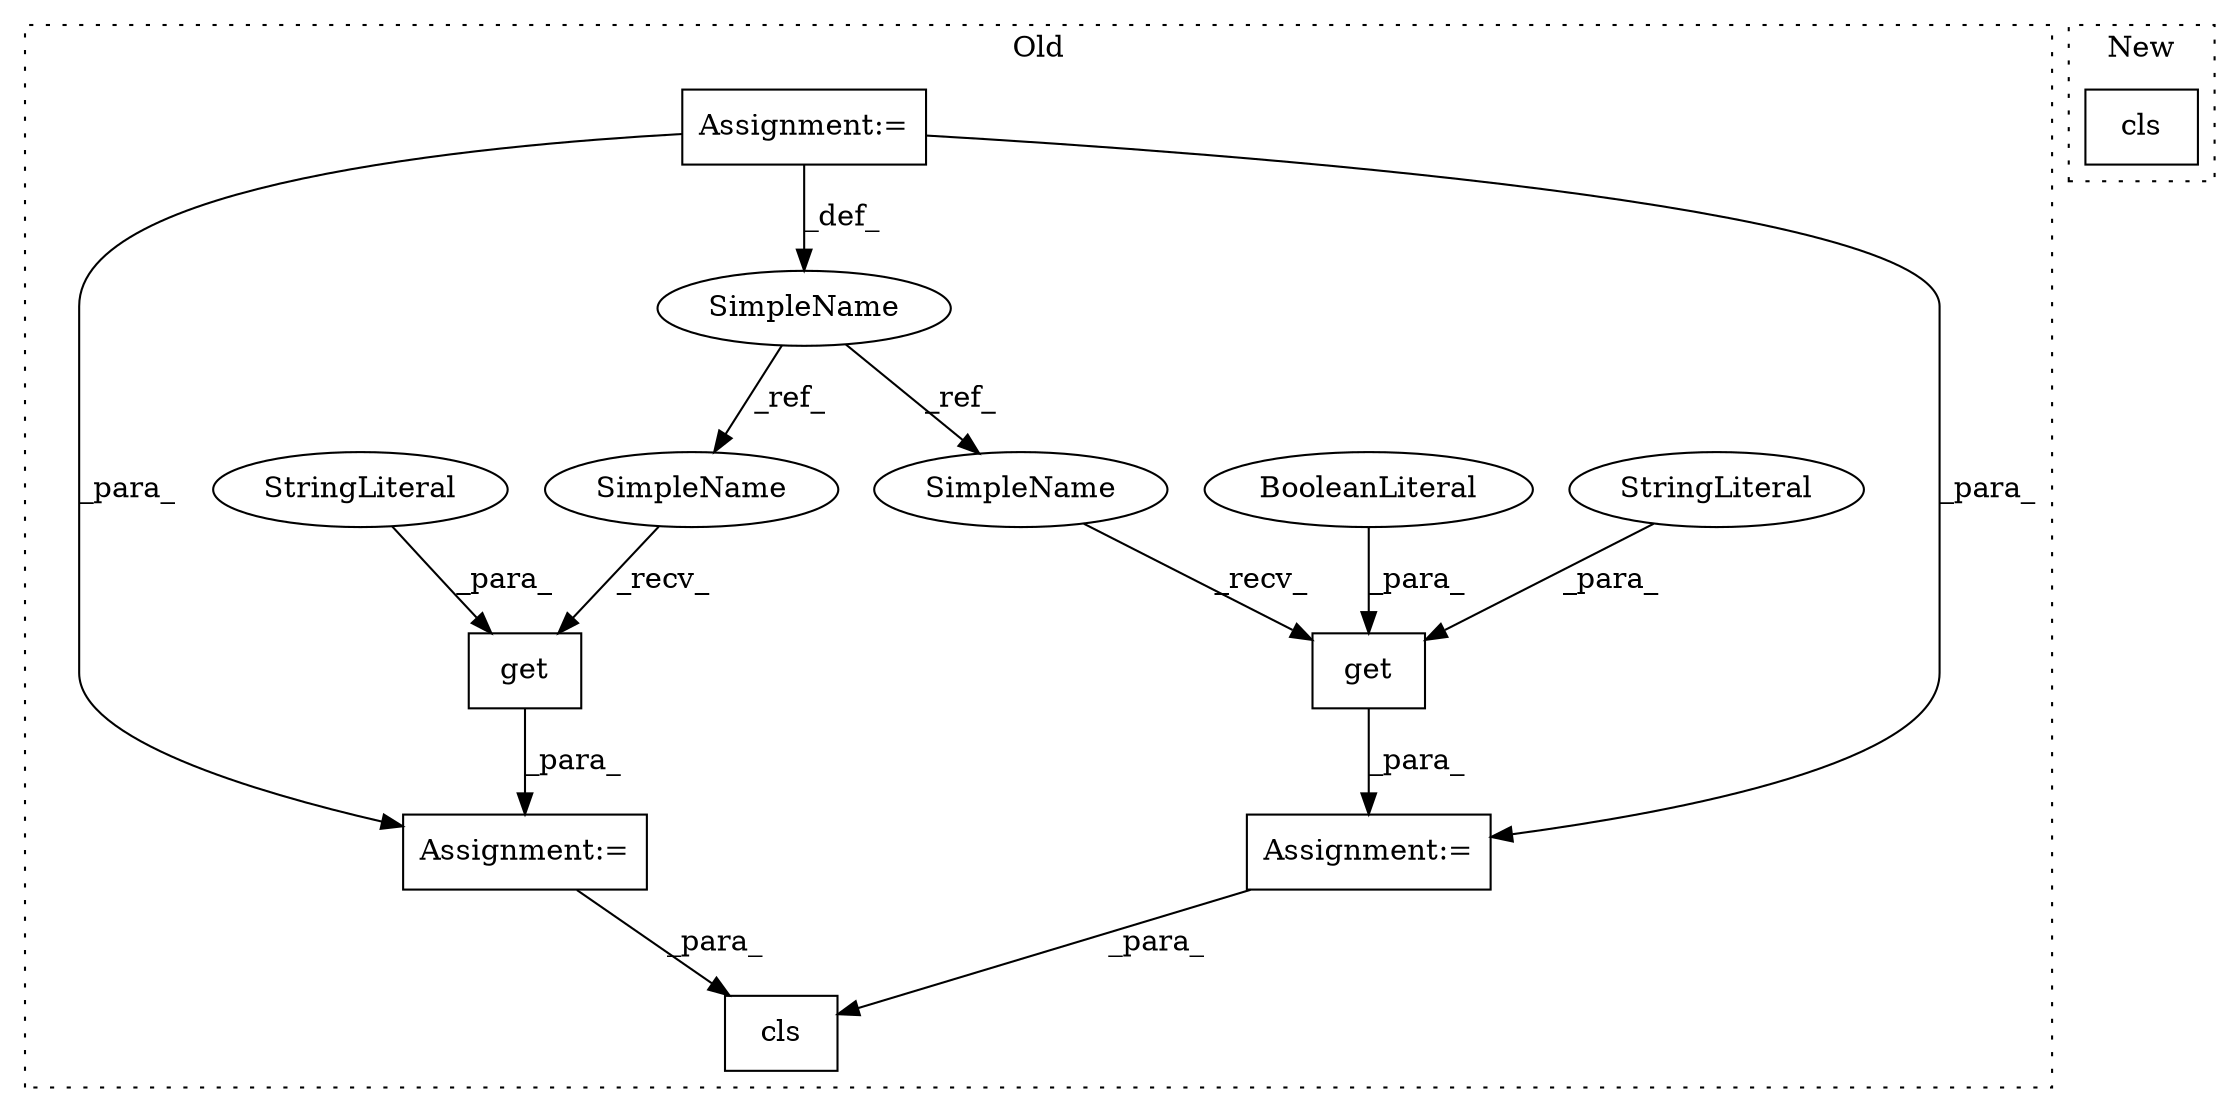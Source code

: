 digraph G {
subgraph cluster0 {
1 [label="get" a="32" s="1439,1460" l="4,1" shape="box"];
3 [label="StringLiteral" a="45" s="1443" l="12" shape="ellipse"];
4 [label="Assignment:=" a="7" s="1431" l="1" shape="box"];
5 [label="BooleanLiteral" a="9" s="1456" l="4" shape="ellipse"];
6 [label="SimpleName" a="42" s="1236" l="6" shape="ellipse"];
7 [label="get" a="32" s="1397,1414" l="4,1" shape="box"];
8 [label="cls" a="32" s="1473,1547" l="4,1" shape="box"];
9 [label="Assignment:=" a="7" s="1236" l="6" shape="box"];
10 [label="Assignment:=" a="7" s="1389" l="1" shape="box"];
11 [label="StringLiteral" a="45" s="1401" l="9" shape="ellipse"];
12 [label="SimpleName" a="42" s="1390" l="6" shape="ellipse"];
13 [label="SimpleName" a="42" s="1432" l="6" shape="ellipse"];
label = "Old";
style="dotted";
}
subgraph cluster1 {
2 [label="cls" a="32" s="1192,1237" l="4,1" shape="box"];
label = "New";
style="dotted";
}
1 -> 4 [label="_para_"];
3 -> 1 [label="_para_"];
4 -> 8 [label="_para_"];
5 -> 1 [label="_para_"];
6 -> 13 [label="_ref_"];
6 -> 12 [label="_ref_"];
7 -> 10 [label="_para_"];
9 -> 6 [label="_def_"];
9 -> 10 [label="_para_"];
9 -> 4 [label="_para_"];
10 -> 8 [label="_para_"];
11 -> 7 [label="_para_"];
12 -> 7 [label="_recv_"];
13 -> 1 [label="_recv_"];
}